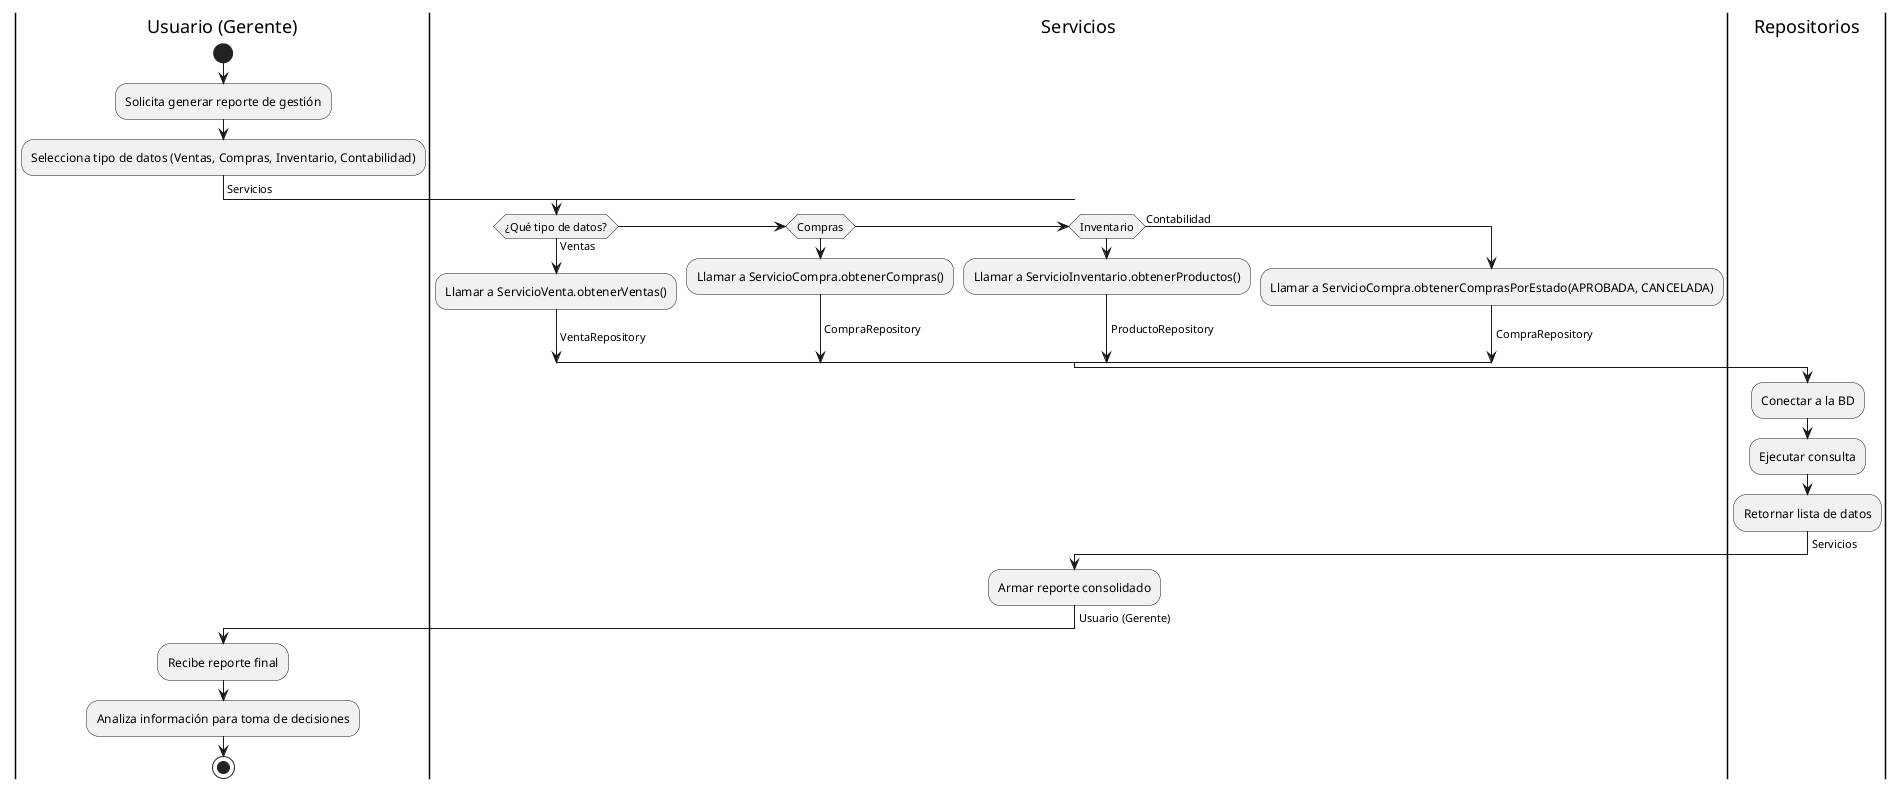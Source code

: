 @startuml RecolectarDatos_Gerente

|Usuario (Gerente)|
start
:Solicita generar reporte de gestión;
:Selecciona tipo de datos (Ventas, Compras, Inventario, Contabilidad);
-> Servicios;

|Servicios|
if (¿Qué tipo de datos?) then (Ventas)
  :Llamar a ServicioVenta.obtenerVentas();
  -> VentaRepository;
elseif (Compras)
  :Llamar a ServicioCompra.obtenerCompras();
  -> CompraRepository;
elseif (Inventario)
  :Llamar a ServicioInventario.obtenerProductos();
  -> ProductoRepository;
else (Contabilidad)
  :Llamar a ServicioCompra.obtenerComprasPorEstado(APROBADA, CANCELADA);
  -> CompraRepository;
endif

|Repositorios|
:Conectar a la BD;
:Ejecutar consulta;
:Retornar lista de datos;
-> Servicios;
|Servicios|
:Armar reporte consolidado;
-> Usuario (Gerente);

|Usuario (Gerente)|
:Recibe reporte final;
:Analiza información para toma de decisiones;
stop

@enduml
